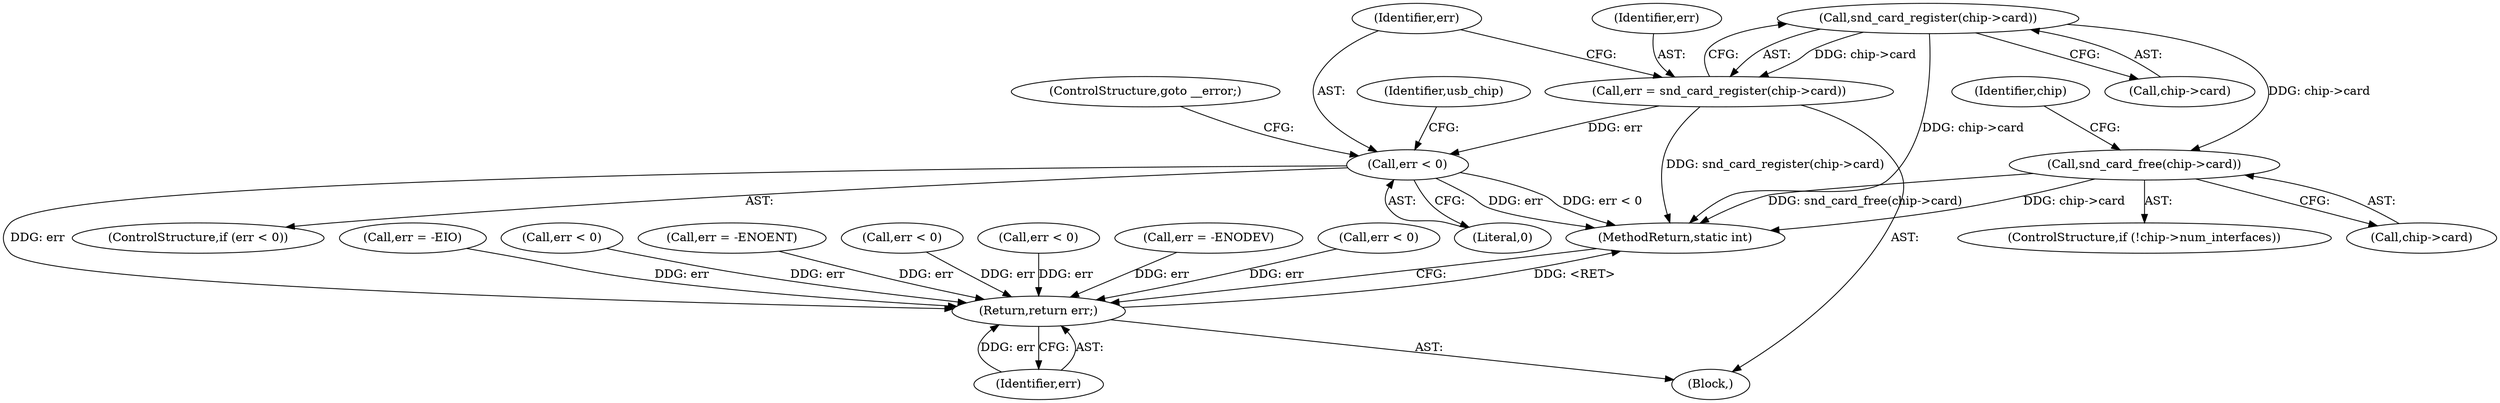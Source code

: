 digraph "0_linux_5f8cf712582617d523120df67d392059eaf2fc4b@pointer" {
"1000454" [label="(Call,snd_card_register(chip->card))"];
"1000452" [label="(Call,err = snd_card_register(chip->card))"];
"1000459" [label="(Call,err < 0)"];
"1000508" [label="(Return,return err;)"];
"1000496" [label="(Call,snd_card_free(chip->card))"];
"1000459" [label="(Call,err < 0)"];
"1000458" [label="(ControlStructure,if (err < 0))"];
"1000448" [label="(Call,err < 0)"];
"1000245" [label="(Call,err = -EIO)"];
"1000112" [label="(Block,)"];
"1000465" [label="(Identifier,usb_chip)"];
"1000496" [label="(Call,snd_card_free(chip->card))"];
"1000508" [label="(Return,return err;)"];
"1000491" [label="(ControlStructure,if (!chip->num_interfaces))"];
"1000422" [label="(Call,err < 0)"];
"1000461" [label="(Literal,0)"];
"1000360" [label="(Call,err = -ENOENT)"];
"1000503" [label="(Identifier,chip)"];
"1000453" [label="(Identifier,err)"];
"1000509" [label="(Identifier,err)"];
"1000497" [label="(Call,chip->card)"];
"1000510" [label="(MethodReturn,static int)"];
"1000437" [label="(Call,err < 0)"];
"1000454" [label="(Call,snd_card_register(chip->card))"];
"1000324" [label="(Call,err < 0)"];
"1000462" [label="(ControlStructure,goto __error;)"];
"1000455" [label="(Call,chip->card)"];
"1000460" [label="(Identifier,err)"];
"1000375" [label="(Call,err = -ENODEV)"];
"1000452" [label="(Call,err = snd_card_register(chip->card))"];
"1000454" -> "1000452"  [label="AST: "];
"1000454" -> "1000455"  [label="CFG: "];
"1000455" -> "1000454"  [label="AST: "];
"1000452" -> "1000454"  [label="CFG: "];
"1000454" -> "1000510"  [label="DDG: chip->card"];
"1000454" -> "1000452"  [label="DDG: chip->card"];
"1000454" -> "1000496"  [label="DDG: chip->card"];
"1000452" -> "1000112"  [label="AST: "];
"1000453" -> "1000452"  [label="AST: "];
"1000460" -> "1000452"  [label="CFG: "];
"1000452" -> "1000510"  [label="DDG: snd_card_register(chip->card)"];
"1000452" -> "1000459"  [label="DDG: err"];
"1000459" -> "1000458"  [label="AST: "];
"1000459" -> "1000461"  [label="CFG: "];
"1000460" -> "1000459"  [label="AST: "];
"1000461" -> "1000459"  [label="AST: "];
"1000462" -> "1000459"  [label="CFG: "];
"1000465" -> "1000459"  [label="CFG: "];
"1000459" -> "1000510"  [label="DDG: err"];
"1000459" -> "1000510"  [label="DDG: err < 0"];
"1000459" -> "1000508"  [label="DDG: err"];
"1000508" -> "1000112"  [label="AST: "];
"1000508" -> "1000509"  [label="CFG: "];
"1000509" -> "1000508"  [label="AST: "];
"1000510" -> "1000508"  [label="CFG: "];
"1000508" -> "1000510"  [label="DDG: <RET>"];
"1000509" -> "1000508"  [label="DDG: err"];
"1000360" -> "1000508"  [label="DDG: err"];
"1000437" -> "1000508"  [label="DDG: err"];
"1000422" -> "1000508"  [label="DDG: err"];
"1000448" -> "1000508"  [label="DDG: err"];
"1000324" -> "1000508"  [label="DDG: err"];
"1000245" -> "1000508"  [label="DDG: err"];
"1000375" -> "1000508"  [label="DDG: err"];
"1000496" -> "1000491"  [label="AST: "];
"1000496" -> "1000497"  [label="CFG: "];
"1000497" -> "1000496"  [label="AST: "];
"1000503" -> "1000496"  [label="CFG: "];
"1000496" -> "1000510"  [label="DDG: snd_card_free(chip->card)"];
"1000496" -> "1000510"  [label="DDG: chip->card"];
}
